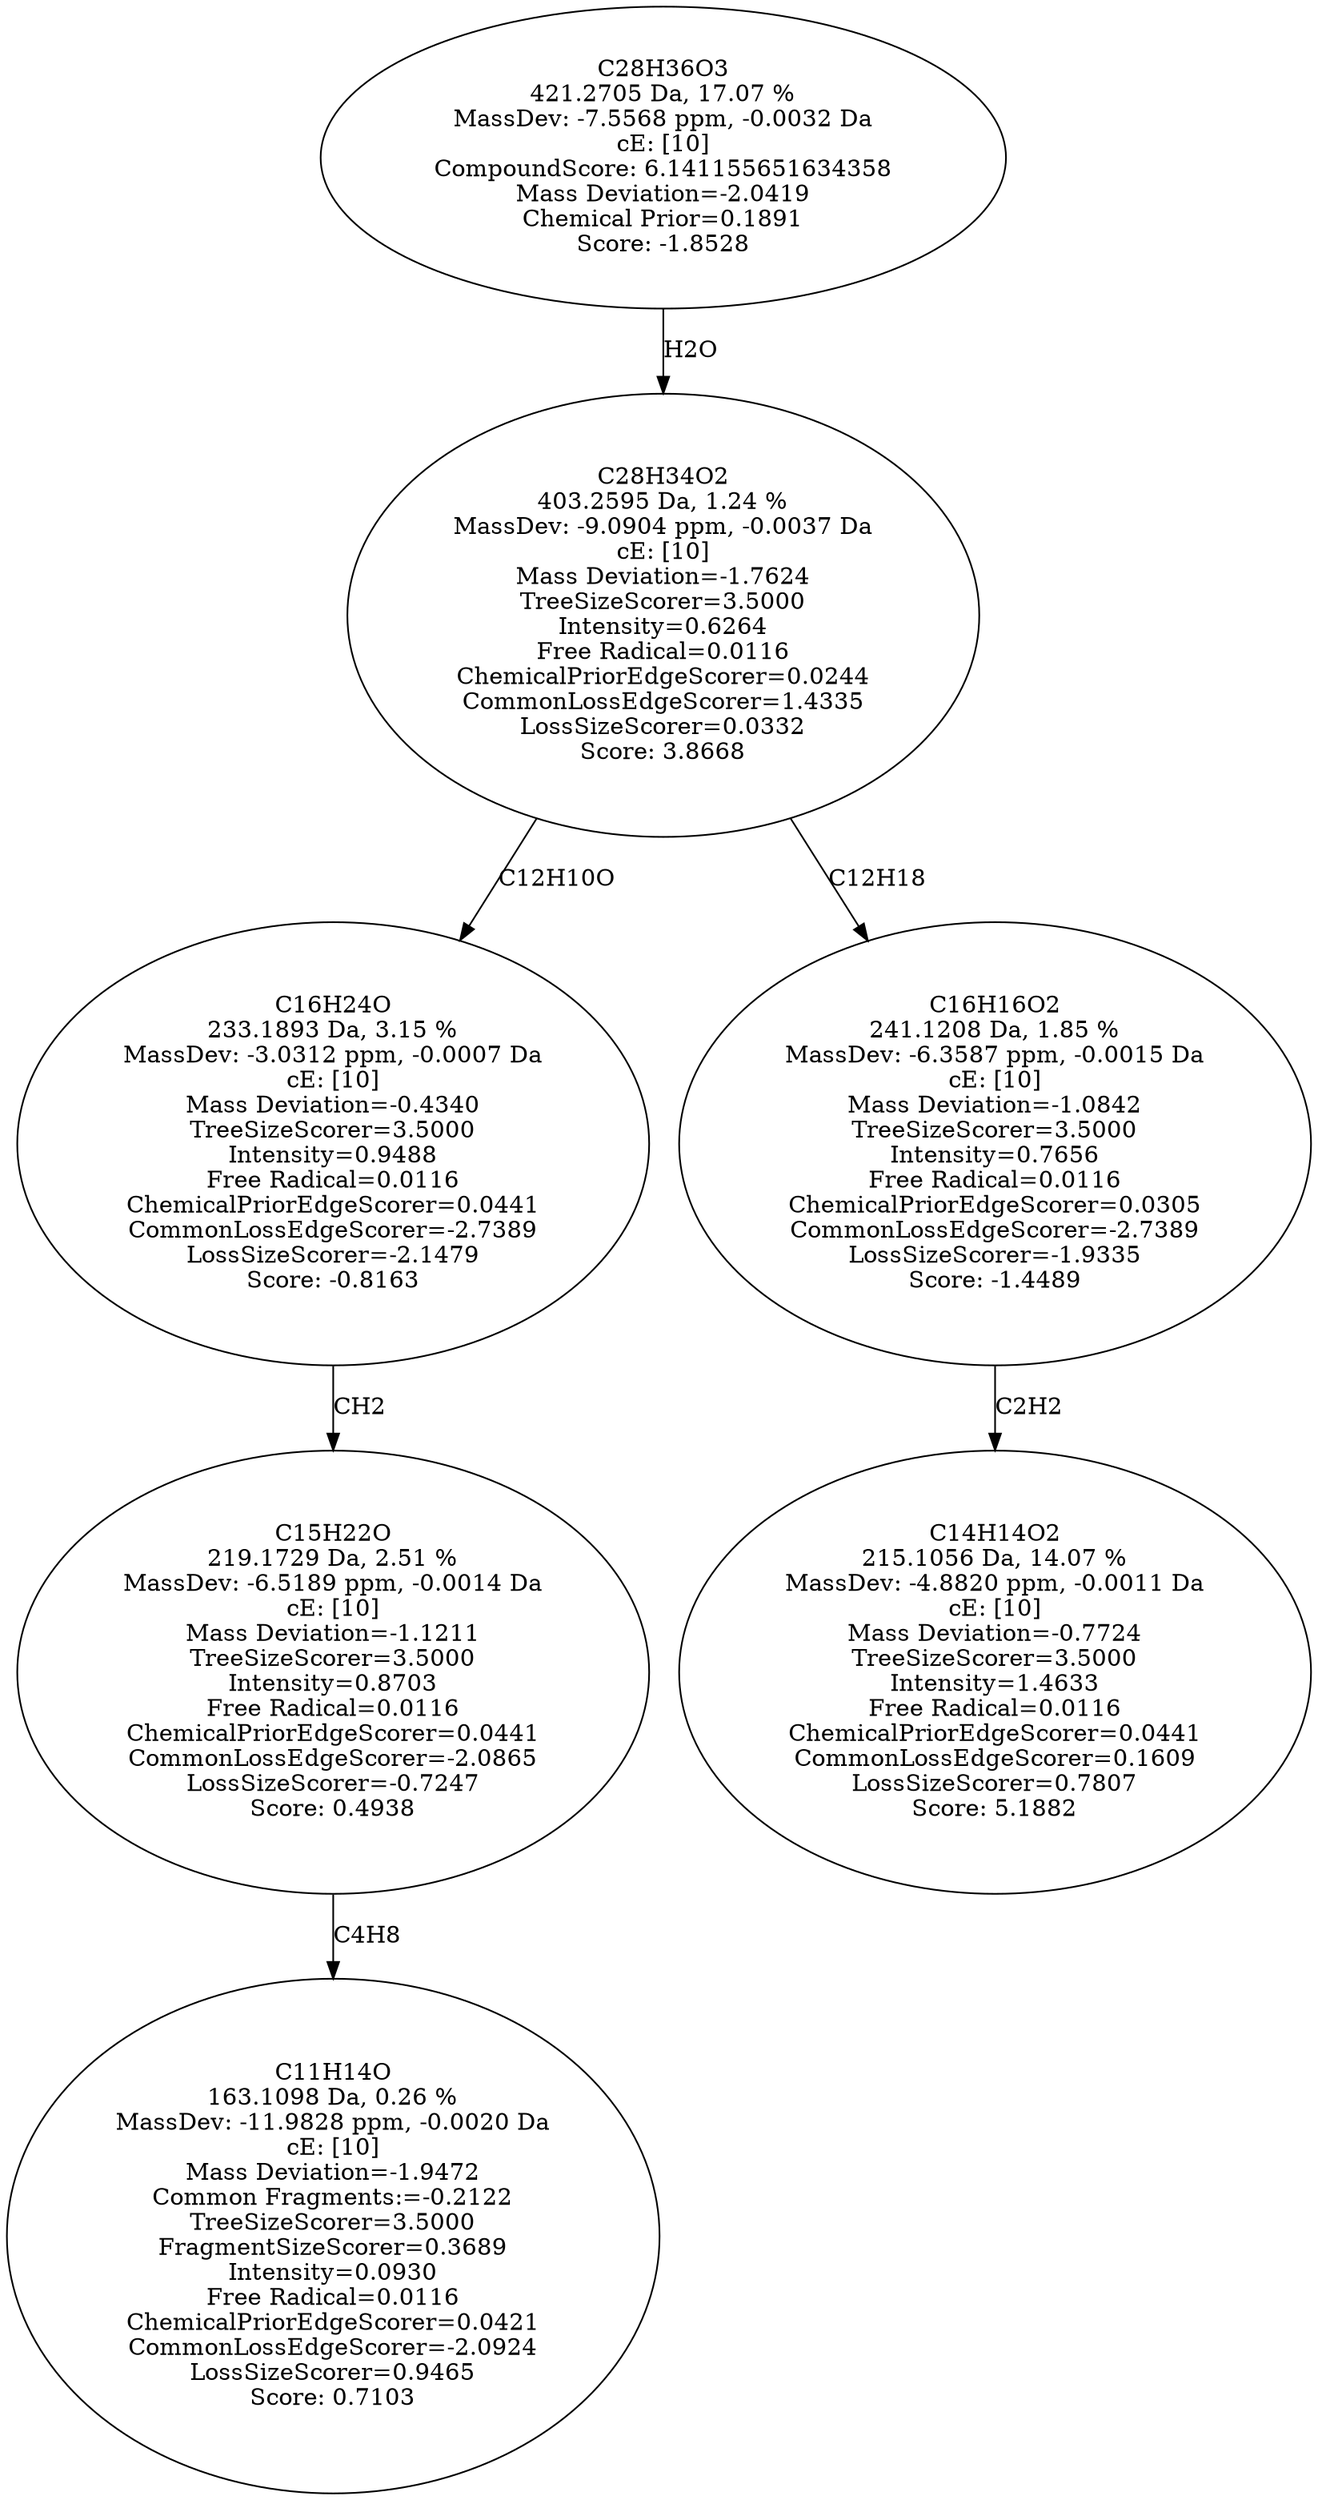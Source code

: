 strict digraph {
v1 [label="C11H14O\n163.1098 Da, 0.26 %\nMassDev: -11.9828 ppm, -0.0020 Da\ncE: [10]\nMass Deviation=-1.9472\nCommon Fragments:=-0.2122\nTreeSizeScorer=3.5000\nFragmentSizeScorer=0.3689\nIntensity=0.0930\nFree Radical=0.0116\nChemicalPriorEdgeScorer=0.0421\nCommonLossEdgeScorer=-2.0924\nLossSizeScorer=0.9465\nScore: 0.7103"];
v2 [label="C15H22O\n219.1729 Da, 2.51 %\nMassDev: -6.5189 ppm, -0.0014 Da\ncE: [10]\nMass Deviation=-1.1211\nTreeSizeScorer=3.5000\nIntensity=0.8703\nFree Radical=0.0116\nChemicalPriorEdgeScorer=0.0441\nCommonLossEdgeScorer=-2.0865\nLossSizeScorer=-0.7247\nScore: 0.4938"];
v3 [label="C16H24O\n233.1893 Da, 3.15 %\nMassDev: -3.0312 ppm, -0.0007 Da\ncE: [10]\nMass Deviation=-0.4340\nTreeSizeScorer=3.5000\nIntensity=0.9488\nFree Radical=0.0116\nChemicalPriorEdgeScorer=0.0441\nCommonLossEdgeScorer=-2.7389\nLossSizeScorer=-2.1479\nScore: -0.8163"];
v4 [label="C14H14O2\n215.1056 Da, 14.07 %\nMassDev: -4.8820 ppm, -0.0011 Da\ncE: [10]\nMass Deviation=-0.7724\nTreeSizeScorer=3.5000\nIntensity=1.4633\nFree Radical=0.0116\nChemicalPriorEdgeScorer=0.0441\nCommonLossEdgeScorer=0.1609\nLossSizeScorer=0.7807\nScore: 5.1882"];
v5 [label="C16H16O2\n241.1208 Da, 1.85 %\nMassDev: -6.3587 ppm, -0.0015 Da\ncE: [10]\nMass Deviation=-1.0842\nTreeSizeScorer=3.5000\nIntensity=0.7656\nFree Radical=0.0116\nChemicalPriorEdgeScorer=0.0305\nCommonLossEdgeScorer=-2.7389\nLossSizeScorer=-1.9335\nScore: -1.4489"];
v6 [label="C28H34O2\n403.2595 Da, 1.24 %\nMassDev: -9.0904 ppm, -0.0037 Da\ncE: [10]\nMass Deviation=-1.7624\nTreeSizeScorer=3.5000\nIntensity=0.6264\nFree Radical=0.0116\nChemicalPriorEdgeScorer=0.0244\nCommonLossEdgeScorer=1.4335\nLossSizeScorer=0.0332\nScore: 3.8668"];
v7 [label="C28H36O3\n421.2705 Da, 17.07 %\nMassDev: -7.5568 ppm, -0.0032 Da\ncE: [10]\nCompoundScore: 6.141155651634358\nMass Deviation=-2.0419\nChemical Prior=0.1891\nScore: -1.8528"];
v2 -> v1 [label="C4H8"];
v3 -> v2 [label="CH2"];
v6 -> v3 [label="C12H10O"];
v5 -> v4 [label="C2H2"];
v6 -> v5 [label="C12H18"];
v7 -> v6 [label="H2O"];
}